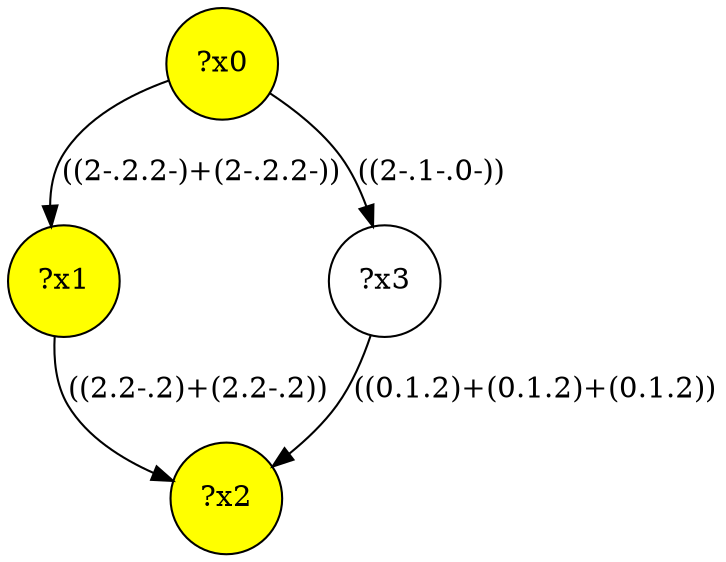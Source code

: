 digraph g {
	x2 [fillcolor="yellow", style="filled," shape=circle, label="?x2"];
	x0 [fillcolor="yellow", style="filled," shape=circle, label="?x0"];
	x1 [fillcolor="yellow", style="filled," shape=circle, label="?x1"];
	x0 -> x1 [label="((2-.2.2-)+(2-.2.2-))"];
	x1 -> x2 [label="((2.2-.2)+(2.2-.2))"];
	x3 [shape=circle, label="?x3"];
	x0 -> x3 [label="((2-.1-.0-))"];
	x3 -> x2 [label="((0.1.2)+(0.1.2)+(0.1.2))"];
}
